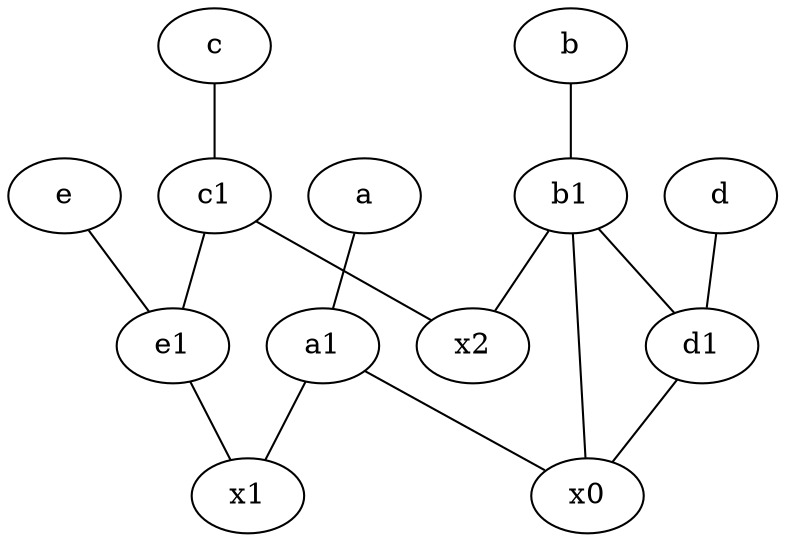 graph {
	node [labelfontsize=50]
	x1 [labelfontsize=50]
	b [labelfontsize=50 pos="10,4!"]
	x0 [labelfontsize=50]
	c [labelfontsize=50 pos="4.5,2!"]
	b1 [labelfontsize=50 pos="9,4!"]
	e1 [labelfontsize=50 pos="7,7!"]
	a [labelfontsize=50 pos="8,2!"]
	a1 [labelfontsize=50 pos="8,3!"]
	d [labelfontsize=50 pos="2,5!"]
	c1 [labelfontsize=50 pos="4.5,3!"]
	e [labelfontsize=50 pos="7,9!"]
	d1 [labelfontsize=50 pos="3,5!"]
	x2 [labelfontsize=50]
	c1 -- x2
	e -- e1
	b -- b1
	a -- a1
	e1 -- x1
	b1 -- d1
	c -- c1
	b1 -- x0
	a1 -- x1
	d -- d1
	c1 -- e1
	d1 -- x0
	b1 -- x2
	a1 -- x0
}
